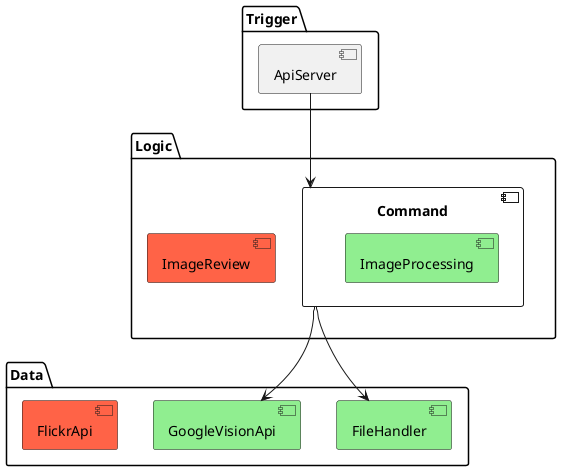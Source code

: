 @startuml
package Trigger {
 [ApiServer]
}

package Logic {
 component Command {
  component ImageProcessing #lightgreen
 }
 component "ImageReview" #tomato
}

package Data {
 component FileHandler #lightgreen

 component GoogleVisionApi #lightgreen
 component FlickrApi #tomato
 Command --> [GoogleVisionApi]
 Command --> [FileHandler]


}

[ApiServer] --> Command
@enduml

